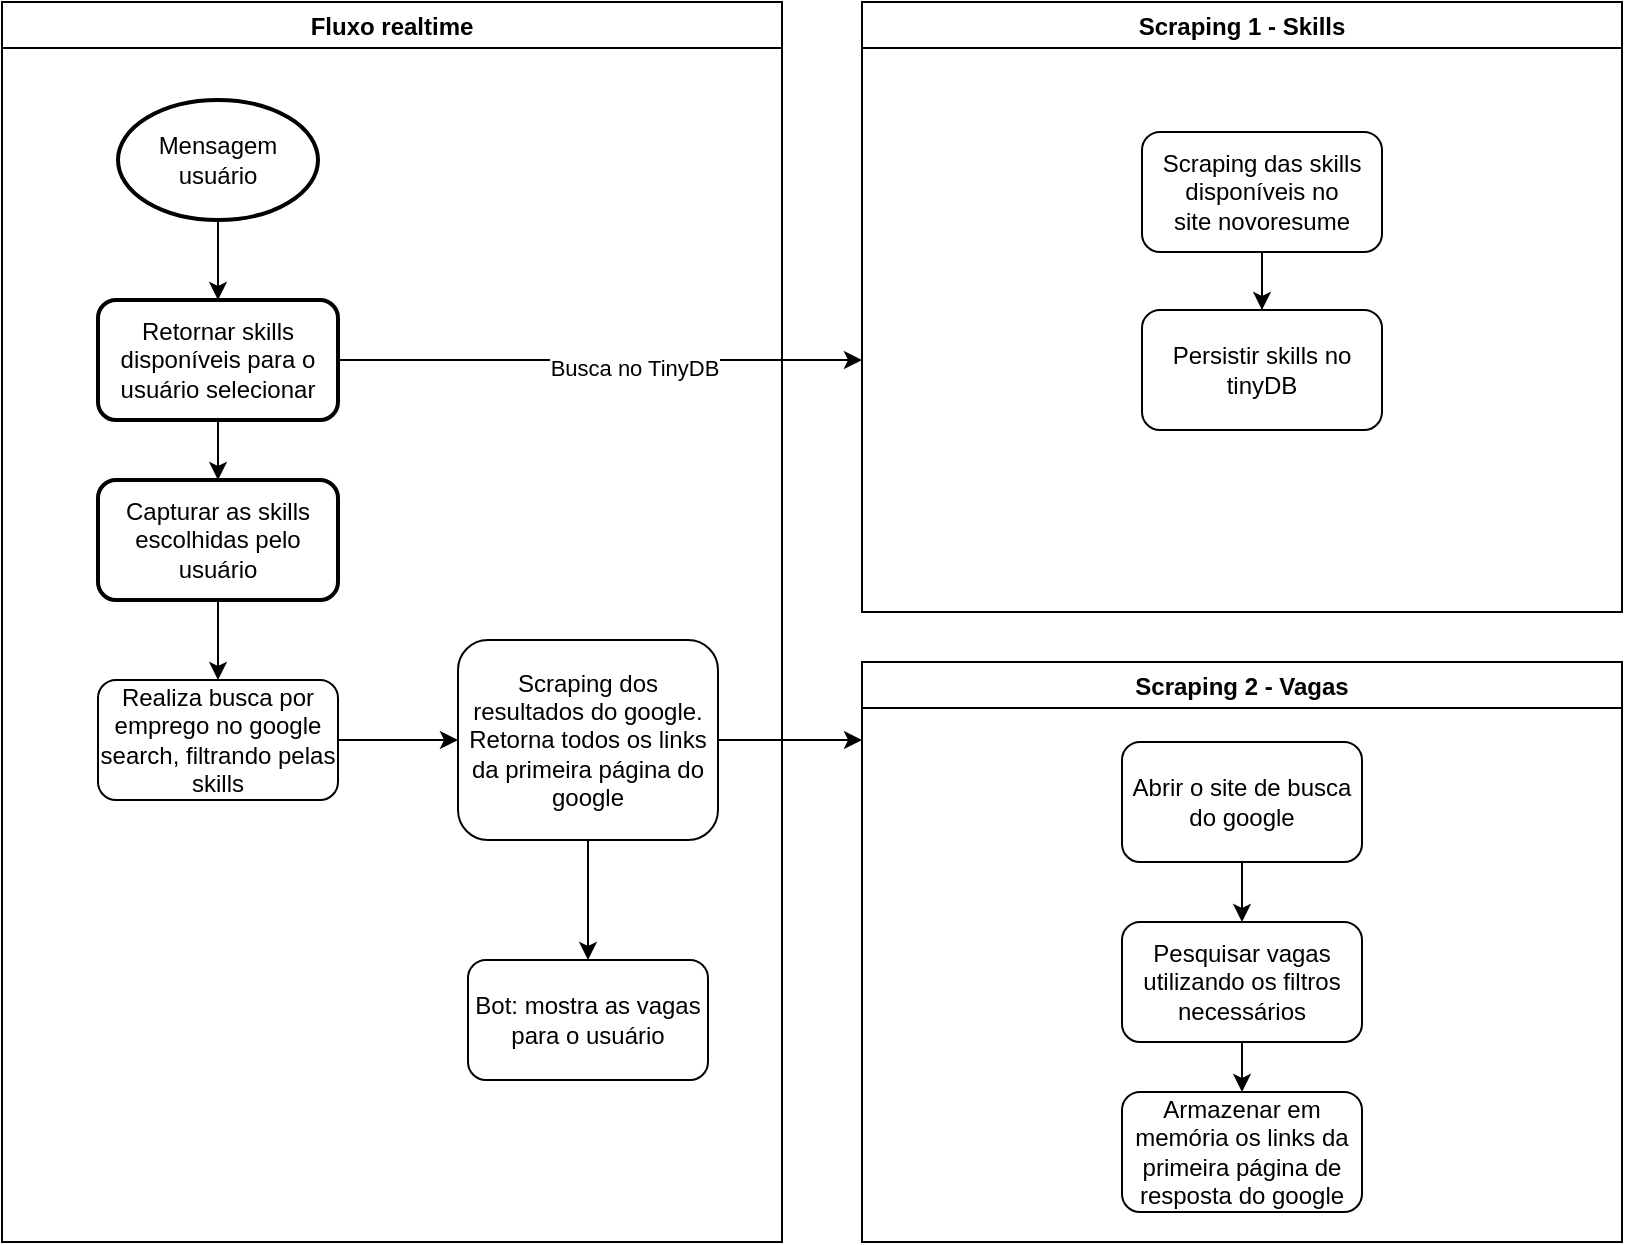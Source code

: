 <mxfile>
    <diagram id="bis9nkJWqnFWE7SRaJVF" name="Página-1">
        <mxGraphModel dx="617" dy="478" grid="1" gridSize="10" guides="1" tooltips="1" connect="1" arrows="1" fold="1" page="1" pageScale="1" pageWidth="827" pageHeight="1169" math="0" shadow="0">
            <root>
                <mxCell id="0"/>
                <mxCell id="1" parent="0"/>
                <mxCell id="-JjJm4a-PMxNxb4G7ymI-8" value="" style="edgeStyle=orthogonalEdgeStyle;rounded=0;orthogonalLoop=1;jettySize=auto;html=1;entryX=0.5;entryY=0;entryDx=0;entryDy=0;" parent="1" source="-JjJm4a-PMxNxb4G7ymI-1" target="-JjJm4a-PMxNxb4G7ymI-9" edge="1">
                    <mxGeometry relative="1" as="geometry">
                        <mxPoint x="528" y="179" as="targetPoint"/>
                    </mxGeometry>
                </mxCell>
                <mxCell id="-JjJm4a-PMxNxb4G7ymI-1" value="Mensagem usuário" style="strokeWidth=2;html=1;shape=mxgraph.flowchart.start_1;whiteSpace=wrap;" parent="1" vertex="1">
                    <mxGeometry x="68" y="89" width="100" height="60" as="geometry"/>
                </mxCell>
                <mxCell id="-JjJm4a-PMxNxb4G7ymI-27" value="" style="edgeStyle=orthogonalEdgeStyle;rounded=0;orthogonalLoop=1;jettySize=auto;html=1;startArrow=none;exitX=0.5;exitY=1;exitDx=0;exitDy=0;" parent="1" source="-JjJm4a-PMxNxb4G7ymI-32" target="-JjJm4a-PMxNxb4G7ymI-21" edge="1">
                    <mxGeometry relative="1" as="geometry">
                        <mxPoint x="138" y="349" as="sourcePoint"/>
                    </mxGeometry>
                </mxCell>
                <mxCell id="-JjJm4a-PMxNxb4G7ymI-33" value="" style="edgeStyle=orthogonalEdgeStyle;rounded=0;orthogonalLoop=1;jettySize=auto;html=1;" parent="1" source="-JjJm4a-PMxNxb4G7ymI-9" target="-JjJm4a-PMxNxb4G7ymI-32" edge="1">
                    <mxGeometry relative="1" as="geometry"/>
                </mxCell>
                <mxCell id="6" style="edgeStyle=none;html=1;" parent="1" source="-JjJm4a-PMxNxb4G7ymI-9" edge="1">
                    <mxGeometry relative="1" as="geometry">
                        <mxPoint x="440" y="219" as="targetPoint"/>
                    </mxGeometry>
                </mxCell>
                <mxCell id="7" value="Busca no TinyDB" style="edgeLabel;html=1;align=center;verticalAlign=middle;resizable=0;points=[];" parent="6" vertex="1" connectable="0">
                    <mxGeometry x="0.13" y="-4" relative="1" as="geometry">
                        <mxPoint as="offset"/>
                    </mxGeometry>
                </mxCell>
                <mxCell id="-JjJm4a-PMxNxb4G7ymI-9" value="Retornar skills disponíveis para o usuário selecionar" style="rounded=1;whiteSpace=wrap;html=1;strokeWidth=2;" parent="1" vertex="1">
                    <mxGeometry x="58" y="189" width="120" height="60" as="geometry"/>
                </mxCell>
                <mxCell id="-JjJm4a-PMxNxb4G7ymI-25" value="" style="edgeStyle=orthogonalEdgeStyle;rounded=0;orthogonalLoop=1;jettySize=auto;html=1;exitX=0.5;exitY=1;exitDx=0;exitDy=0;" parent="1" source="-JjJm4a-PMxNxb4G7ymI-28" target="-JjJm4a-PMxNxb4G7ymI-24" edge="1">
                    <mxGeometry relative="1" as="geometry"/>
                </mxCell>
                <mxCell id="-JjJm4a-PMxNxb4G7ymI-29" value="" style="edgeStyle=orthogonalEdgeStyle;rounded=0;orthogonalLoop=1;jettySize=auto;html=1;" parent="1" source="-JjJm4a-PMxNxb4G7ymI-21" target="-JjJm4a-PMxNxb4G7ymI-28" edge="1">
                    <mxGeometry relative="1" as="geometry"/>
                </mxCell>
                <mxCell id="-JjJm4a-PMxNxb4G7ymI-21" value="Realiza busca por emprego no google search, filtrando pelas skills" style="rounded=1;whiteSpace=wrap;html=1;" parent="1" vertex="1">
                    <mxGeometry x="58" y="379" width="120" height="60" as="geometry"/>
                </mxCell>
                <mxCell id="-JjJm4a-PMxNxb4G7ymI-24" value="Bot: mostra as vagas para o usuário" style="rounded=1;whiteSpace=wrap;html=1;" parent="1" vertex="1">
                    <mxGeometry x="243" y="519" width="120" height="60" as="geometry"/>
                </mxCell>
                <mxCell id="5" style="edgeStyle=none;html=1;" parent="1" source="-JjJm4a-PMxNxb4G7ymI-28" edge="1">
                    <mxGeometry relative="1" as="geometry">
                        <mxPoint x="440" y="409" as="targetPoint"/>
                    </mxGeometry>
                </mxCell>
                <mxCell id="-JjJm4a-PMxNxb4G7ymI-28" value="Scraping dos resultados do google. Retorna todos os links da primeira página do google" style="rounded=1;whiteSpace=wrap;html=1;" parent="1" vertex="1">
                    <mxGeometry x="238" y="359" width="130" height="100" as="geometry"/>
                </mxCell>
                <mxCell id="-JjJm4a-PMxNxb4G7ymI-32" value="Capturar as skills escolhidas pelo usuário" style="whiteSpace=wrap;html=1;rounded=1;strokeWidth=2;" parent="1" vertex="1">
                    <mxGeometry x="58" y="279" width="120" height="60" as="geometry"/>
                </mxCell>
                <mxCell id="-JjJm4a-PMxNxb4G7ymI-34" value="" style="edgeStyle=orthogonalEdgeStyle;rounded=0;orthogonalLoop=1;jettySize=auto;html=1;endArrow=none;" parent="1" source="-JjJm4a-PMxNxb4G7ymI-9" target="-JjJm4a-PMxNxb4G7ymI-32" edge="1">
                    <mxGeometry relative="1" as="geometry">
                        <mxPoint x="118" y="249" as="sourcePoint"/>
                        <mxPoint x="118" y="379" as="targetPoint"/>
                    </mxGeometry>
                </mxCell>
                <mxCell id="-JjJm4a-PMxNxb4G7ymI-35" value="Fluxo realtime" style="swimlane;" parent="1" vertex="1">
                    <mxGeometry x="10" y="40" width="390" height="620" as="geometry"/>
                </mxCell>
                <mxCell id="-JjJm4a-PMxNxb4G7ymI-36" value="Scraping 1 - Skills" style="swimlane;" parent="1" vertex="1">
                    <mxGeometry x="440" y="40" width="380" height="305" as="geometry"/>
                </mxCell>
                <mxCell id="3" value="" style="edgeStyle=none;html=1;" parent="-JjJm4a-PMxNxb4G7ymI-36" source="-JjJm4a-PMxNxb4G7ymI-38" target="2" edge="1">
                    <mxGeometry relative="1" as="geometry"/>
                </mxCell>
                <mxCell id="-JjJm4a-PMxNxb4G7ymI-38" value="Scraping das skills disponíveis no site&amp;nbsp;novoresume" style="rounded=1;whiteSpace=wrap;html=1;" parent="-JjJm4a-PMxNxb4G7ymI-36" vertex="1">
                    <mxGeometry x="140" y="65" width="120" height="60" as="geometry"/>
                </mxCell>
                <mxCell id="2" value="Persistir skills no tinyDB" style="whiteSpace=wrap;html=1;rounded=1;" parent="-JjJm4a-PMxNxb4G7ymI-36" vertex="1">
                    <mxGeometry x="140" y="154" width="120" height="60" as="geometry"/>
                </mxCell>
                <mxCell id="4" value="" style="edgeStyle=orthogonalEdgeStyle;rounded=0;orthogonalLoop=1;jettySize=auto;html=1;endArrow=none;" parent="-JjJm4a-PMxNxb4G7ymI-36" source="-JjJm4a-PMxNxb4G7ymI-38" target="2" edge="1">
                    <mxGeometry relative="1" as="geometry">
                        <mxPoint x="640" y="180" as="sourcePoint"/>
                        <mxPoint x="640" y="300" as="targetPoint"/>
                    </mxGeometry>
                </mxCell>
                <mxCell id="-JjJm4a-PMxNxb4G7ymI-37" value="Scraping 2 - Vagas" style="swimlane;" parent="1" vertex="1">
                    <mxGeometry x="440" y="370" width="380" height="290" as="geometry"/>
                </mxCell>
                <mxCell id="-JjJm4a-PMxNxb4G7ymI-42" value="Abrir o site de busca do google" style="rounded=1;whiteSpace=wrap;html=1;" parent="-JjJm4a-PMxNxb4G7ymI-37" vertex="1">
                    <mxGeometry x="130" y="40" width="120" height="60" as="geometry"/>
                </mxCell>
                <mxCell id="-JjJm4a-PMxNxb4G7ymI-46" value="" style="edgeStyle=orthogonalEdgeStyle;rounded=0;orthogonalLoop=1;jettySize=auto;html=1;" parent="-JjJm4a-PMxNxb4G7ymI-37" source="-JjJm4a-PMxNxb4G7ymI-43" target="-JjJm4a-PMxNxb4G7ymI-45" edge="1">
                    <mxGeometry relative="1" as="geometry"/>
                </mxCell>
                <mxCell id="-JjJm4a-PMxNxb4G7ymI-43" value="Pesquisar vagas utilizando os filtros necessários" style="rounded=1;whiteSpace=wrap;html=1;" parent="-JjJm4a-PMxNxb4G7ymI-37" vertex="1">
                    <mxGeometry x="130" y="130" width="120" height="60" as="geometry"/>
                </mxCell>
                <mxCell id="-JjJm4a-PMxNxb4G7ymI-41" value="" style="edgeStyle=orthogonalEdgeStyle;rounded=0;orthogonalLoop=1;jettySize=auto;html=1;" parent="-JjJm4a-PMxNxb4G7ymI-37" source="-JjJm4a-PMxNxb4G7ymI-42" target="-JjJm4a-PMxNxb4G7ymI-43" edge="1">
                    <mxGeometry relative="1" as="geometry"/>
                </mxCell>
                <mxCell id="-JjJm4a-PMxNxb4G7ymI-44" style="edgeStyle=orthogonalEdgeStyle;rounded=0;orthogonalLoop=1;jettySize=auto;html=1;exitX=0.5;exitY=1;exitDx=0;exitDy=0;" parent="-JjJm4a-PMxNxb4G7ymI-37" source="-JjJm4a-PMxNxb4G7ymI-42" target="-JjJm4a-PMxNxb4G7ymI-42" edge="1">
                    <mxGeometry relative="1" as="geometry"/>
                </mxCell>
                <mxCell id="-JjJm4a-PMxNxb4G7ymI-45" value="Armazenar em memória os links da primeira página de resposta do google" style="rounded=1;whiteSpace=wrap;html=1;" parent="-JjJm4a-PMxNxb4G7ymI-37" vertex="1">
                    <mxGeometry x="130" y="215" width="120" height="60" as="geometry"/>
                </mxCell>
            </root>
        </mxGraphModel>
    </diagram>
</mxfile>